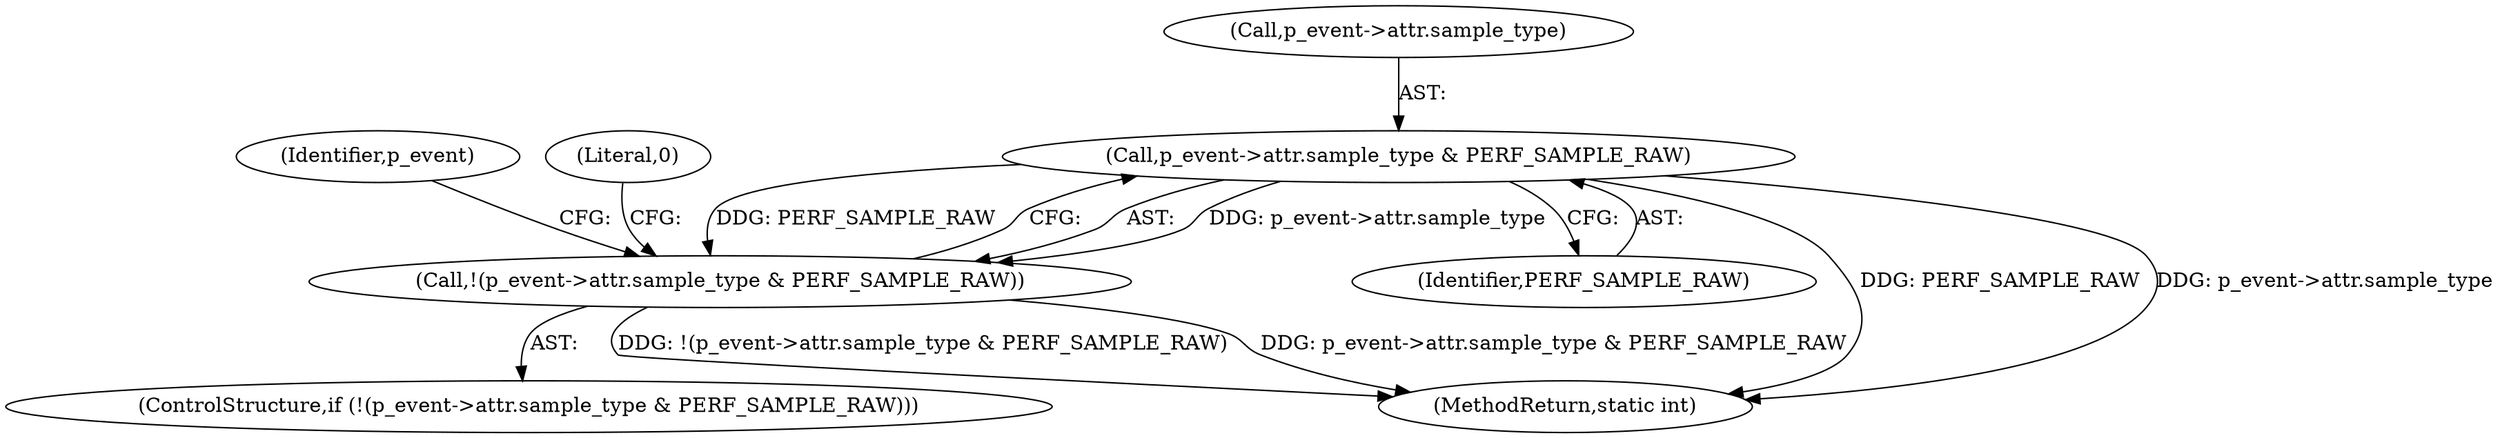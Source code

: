 digraph "0_linux_12ae030d54ef250706da5642fc7697cc60ad0df7@pointer" {
"1000122" [label="(Call,p_event->attr.sample_type & PERF_SAMPLE_RAW)"];
"1000121" [label="(Call,!(p_event->attr.sample_type & PERF_SAMPLE_RAW))"];
"1000128" [label="(Identifier,PERF_SAMPLE_RAW)"];
"1000157" [label="(MethodReturn,static int)"];
"1000121" [label="(Call,!(p_event->attr.sample_type & PERF_SAMPLE_RAW))"];
"1000134" [label="(Identifier,p_event)"];
"1000123" [label="(Call,p_event->attr.sample_type)"];
"1000130" [label="(Literal,0)"];
"1000122" [label="(Call,p_event->attr.sample_type & PERF_SAMPLE_RAW)"];
"1000120" [label="(ControlStructure,if (!(p_event->attr.sample_type & PERF_SAMPLE_RAW)))"];
"1000122" -> "1000121"  [label="AST: "];
"1000122" -> "1000128"  [label="CFG: "];
"1000123" -> "1000122"  [label="AST: "];
"1000128" -> "1000122"  [label="AST: "];
"1000121" -> "1000122"  [label="CFG: "];
"1000122" -> "1000157"  [label="DDG: PERF_SAMPLE_RAW"];
"1000122" -> "1000157"  [label="DDG: p_event->attr.sample_type"];
"1000122" -> "1000121"  [label="DDG: p_event->attr.sample_type"];
"1000122" -> "1000121"  [label="DDG: PERF_SAMPLE_RAW"];
"1000121" -> "1000120"  [label="AST: "];
"1000130" -> "1000121"  [label="CFG: "];
"1000134" -> "1000121"  [label="CFG: "];
"1000121" -> "1000157"  [label="DDG: !(p_event->attr.sample_type & PERF_SAMPLE_RAW)"];
"1000121" -> "1000157"  [label="DDG: p_event->attr.sample_type & PERF_SAMPLE_RAW"];
}
